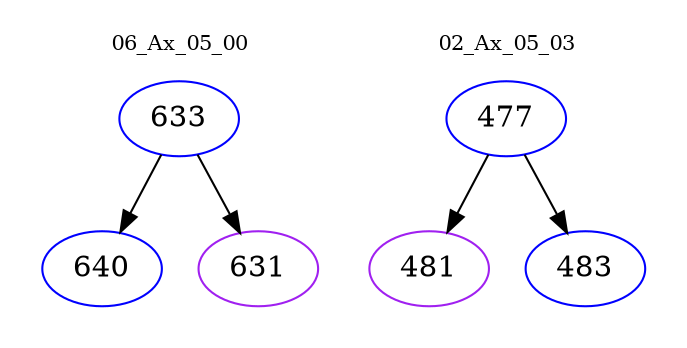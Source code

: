 digraph{
subgraph cluster_0 {
color = white
label = "06_Ax_05_00";
fontsize=10;
T0_633 [label="633", color="blue"]
T0_633 -> T0_640 [color="black"]
T0_640 [label="640", color="blue"]
T0_633 -> T0_631 [color="black"]
T0_631 [label="631", color="purple"]
}
subgraph cluster_1 {
color = white
label = "02_Ax_05_03";
fontsize=10;
T1_477 [label="477", color="blue"]
T1_477 -> T1_481 [color="black"]
T1_481 [label="481", color="purple"]
T1_477 -> T1_483 [color="black"]
T1_483 [label="483", color="blue"]
}
}
